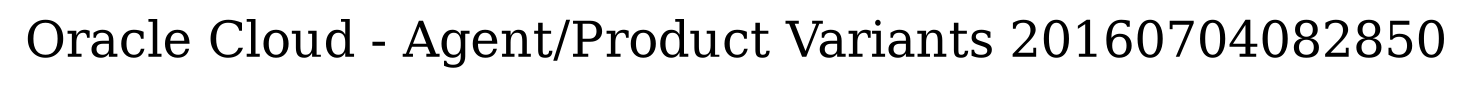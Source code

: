 digraph LexiconGraph {
graph[label="Oracle Cloud - Agent/Product Variants 20160704082850", fontsize=24]
splines=true
}
